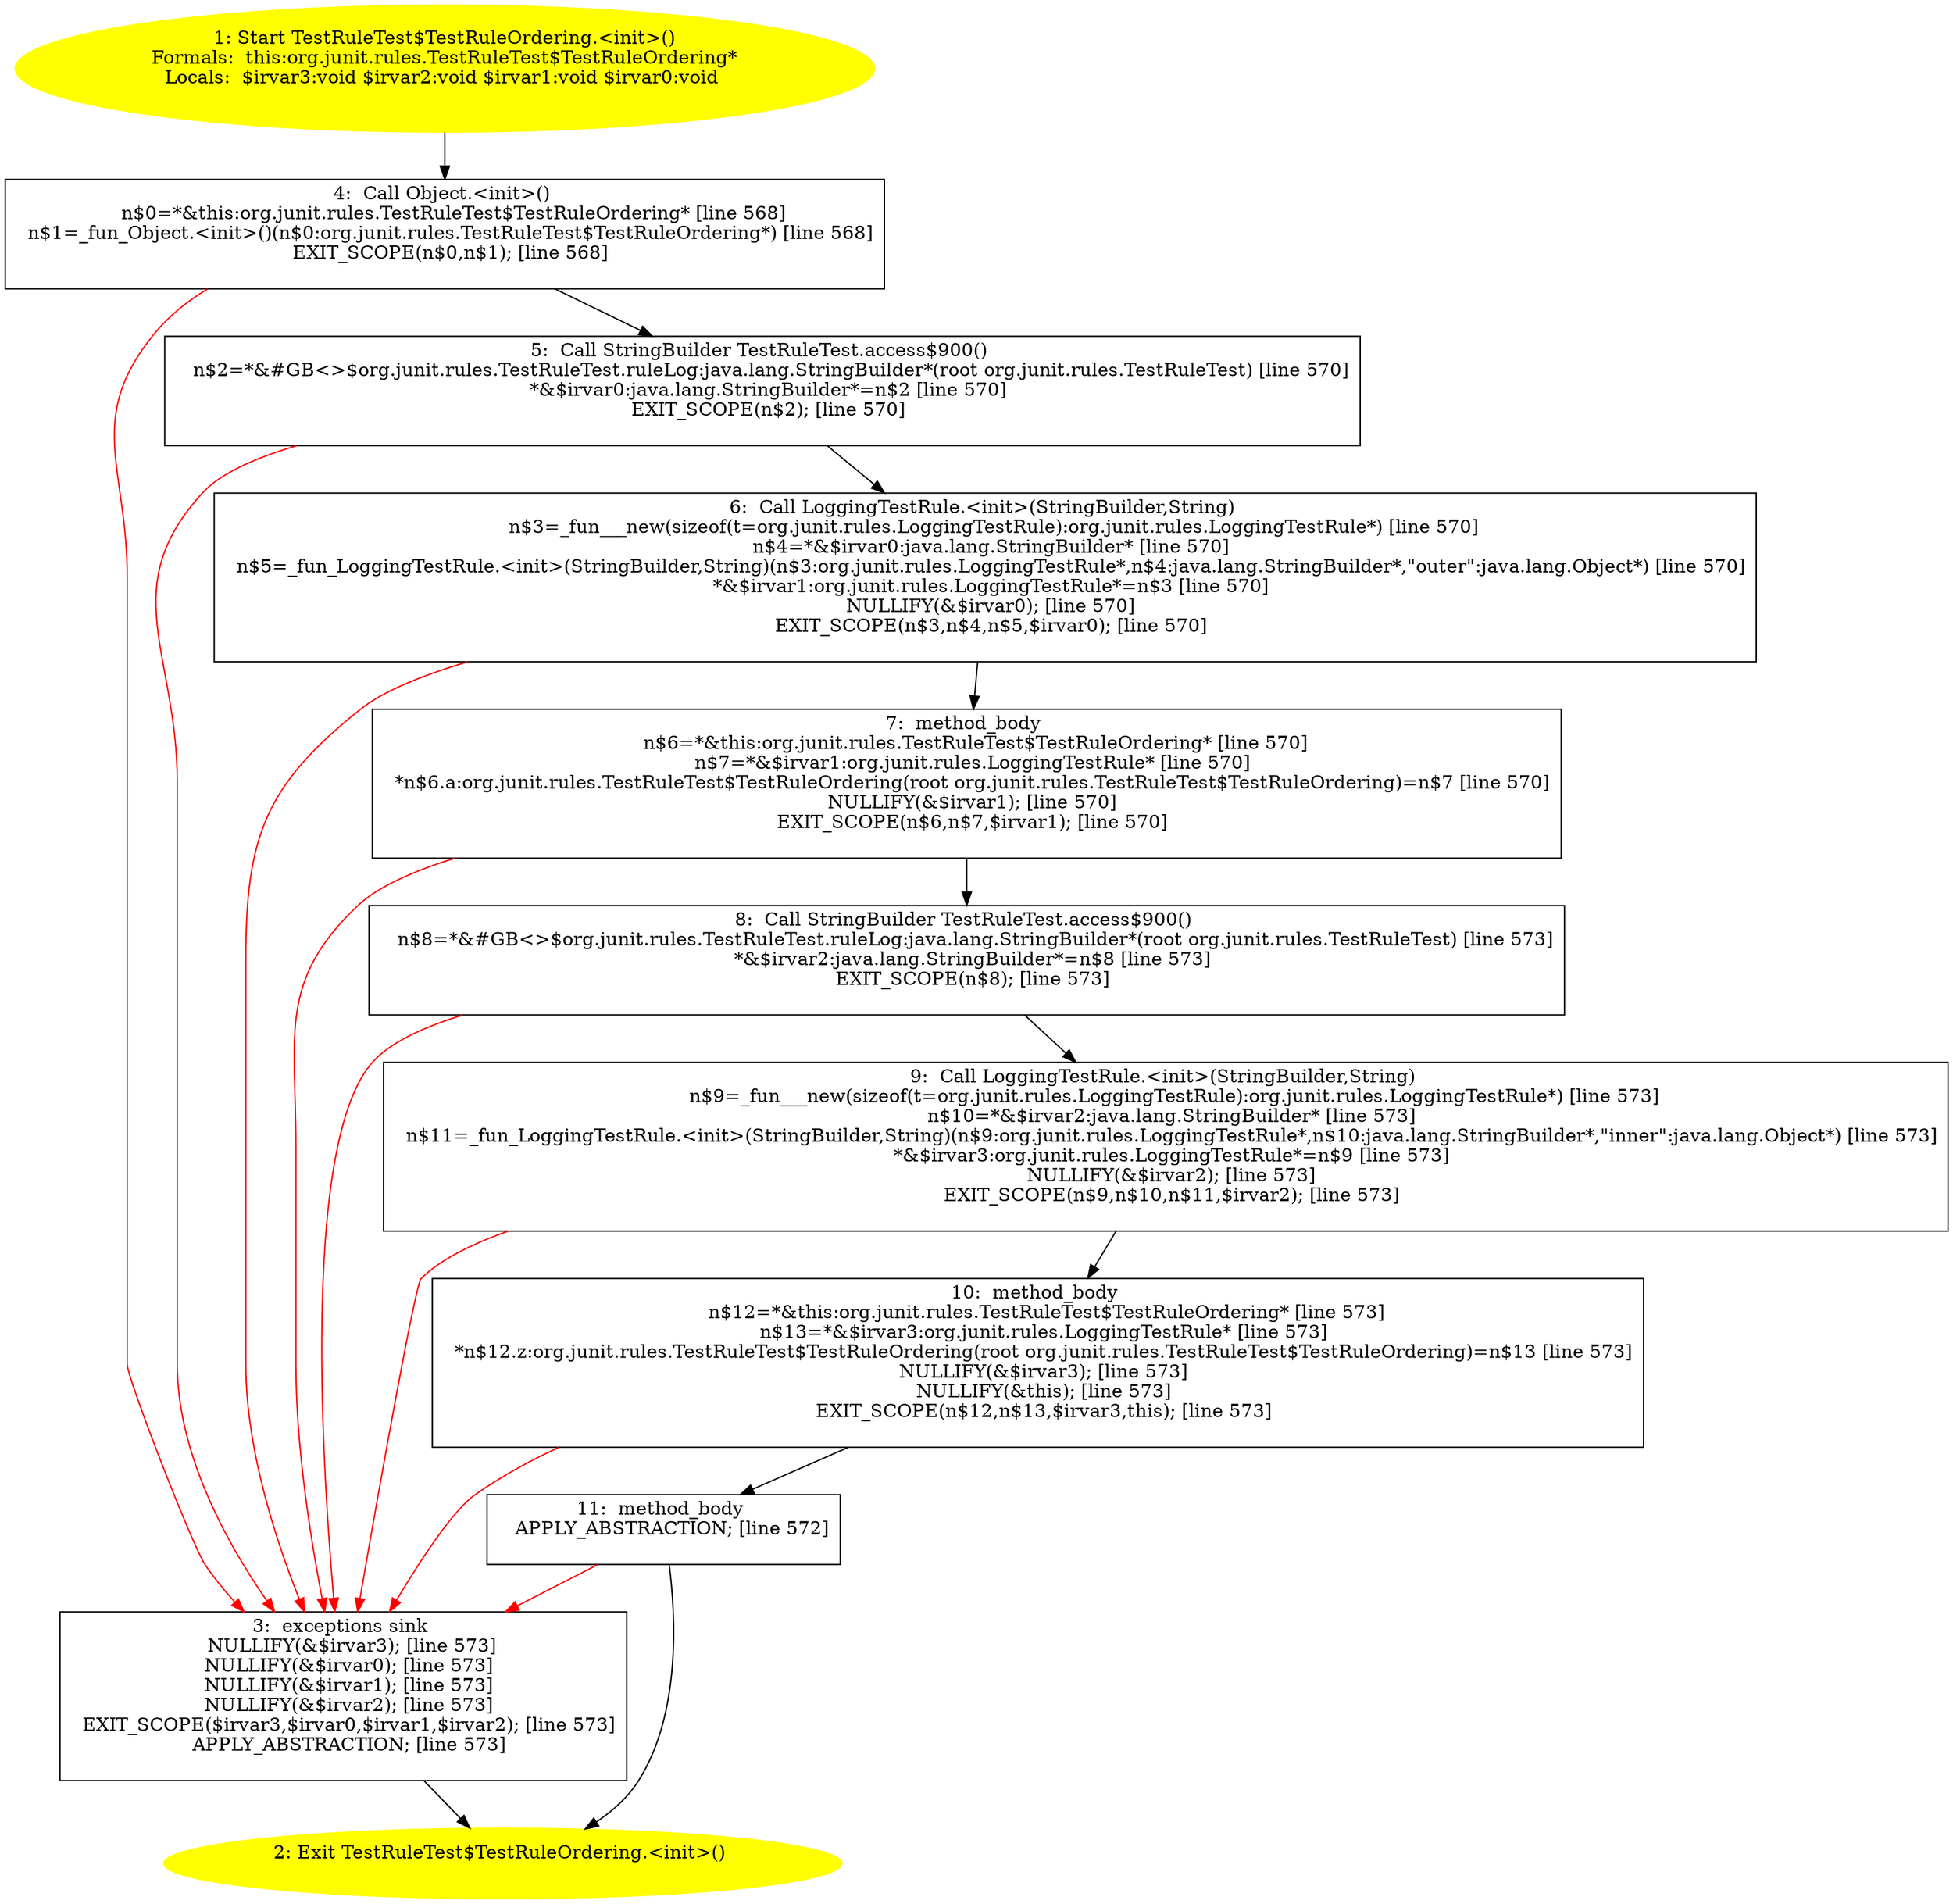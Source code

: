 /* @generated */
digraph cfg {
"org.junit.rules.TestRuleTest$TestRuleOrdering.<init>().a5fe245c93cbf2b58380c87fbe411df5_1" [label="1: Start TestRuleTest$TestRuleOrdering.<init>()\nFormals:  this:org.junit.rules.TestRuleTest$TestRuleOrdering*\nLocals:  $irvar3:void $irvar2:void $irvar1:void $irvar0:void \n  " color=yellow style=filled]
	

	 "org.junit.rules.TestRuleTest$TestRuleOrdering.<init>().a5fe245c93cbf2b58380c87fbe411df5_1" -> "org.junit.rules.TestRuleTest$TestRuleOrdering.<init>().a5fe245c93cbf2b58380c87fbe411df5_4" ;
"org.junit.rules.TestRuleTest$TestRuleOrdering.<init>().a5fe245c93cbf2b58380c87fbe411df5_2" [label="2: Exit TestRuleTest$TestRuleOrdering.<init>() \n  " color=yellow style=filled]
	

"org.junit.rules.TestRuleTest$TestRuleOrdering.<init>().a5fe245c93cbf2b58380c87fbe411df5_3" [label="3:  exceptions sink \n   NULLIFY(&$irvar3); [line 573]\n  NULLIFY(&$irvar0); [line 573]\n  NULLIFY(&$irvar1); [line 573]\n  NULLIFY(&$irvar2); [line 573]\n  EXIT_SCOPE($irvar3,$irvar0,$irvar1,$irvar2); [line 573]\n  APPLY_ABSTRACTION; [line 573]\n " shape="box"]
	

	 "org.junit.rules.TestRuleTest$TestRuleOrdering.<init>().a5fe245c93cbf2b58380c87fbe411df5_3" -> "org.junit.rules.TestRuleTest$TestRuleOrdering.<init>().a5fe245c93cbf2b58380c87fbe411df5_2" ;
"org.junit.rules.TestRuleTest$TestRuleOrdering.<init>().a5fe245c93cbf2b58380c87fbe411df5_4" [label="4:  Call Object.<init>() \n   n$0=*&this:org.junit.rules.TestRuleTest$TestRuleOrdering* [line 568]\n  n$1=_fun_Object.<init>()(n$0:org.junit.rules.TestRuleTest$TestRuleOrdering*) [line 568]\n  EXIT_SCOPE(n$0,n$1); [line 568]\n " shape="box"]
	

	 "org.junit.rules.TestRuleTest$TestRuleOrdering.<init>().a5fe245c93cbf2b58380c87fbe411df5_4" -> "org.junit.rules.TestRuleTest$TestRuleOrdering.<init>().a5fe245c93cbf2b58380c87fbe411df5_5" ;
	 "org.junit.rules.TestRuleTest$TestRuleOrdering.<init>().a5fe245c93cbf2b58380c87fbe411df5_4" -> "org.junit.rules.TestRuleTest$TestRuleOrdering.<init>().a5fe245c93cbf2b58380c87fbe411df5_3" [color="red" ];
"org.junit.rules.TestRuleTest$TestRuleOrdering.<init>().a5fe245c93cbf2b58380c87fbe411df5_5" [label="5:  Call StringBuilder TestRuleTest.access$900() \n   n$2=*&#GB<>$org.junit.rules.TestRuleTest.ruleLog:java.lang.StringBuilder*(root org.junit.rules.TestRuleTest) [line 570]\n  *&$irvar0:java.lang.StringBuilder*=n$2 [line 570]\n  EXIT_SCOPE(n$2); [line 570]\n " shape="box"]
	

	 "org.junit.rules.TestRuleTest$TestRuleOrdering.<init>().a5fe245c93cbf2b58380c87fbe411df5_5" -> "org.junit.rules.TestRuleTest$TestRuleOrdering.<init>().a5fe245c93cbf2b58380c87fbe411df5_6" ;
	 "org.junit.rules.TestRuleTest$TestRuleOrdering.<init>().a5fe245c93cbf2b58380c87fbe411df5_5" -> "org.junit.rules.TestRuleTest$TestRuleOrdering.<init>().a5fe245c93cbf2b58380c87fbe411df5_3" [color="red" ];
"org.junit.rules.TestRuleTest$TestRuleOrdering.<init>().a5fe245c93cbf2b58380c87fbe411df5_6" [label="6:  Call LoggingTestRule.<init>(StringBuilder,String) \n   n$3=_fun___new(sizeof(t=org.junit.rules.LoggingTestRule):org.junit.rules.LoggingTestRule*) [line 570]\n  n$4=*&$irvar0:java.lang.StringBuilder* [line 570]\n  n$5=_fun_LoggingTestRule.<init>(StringBuilder,String)(n$3:org.junit.rules.LoggingTestRule*,n$4:java.lang.StringBuilder*,\"outer\":java.lang.Object*) [line 570]\n  *&$irvar1:org.junit.rules.LoggingTestRule*=n$3 [line 570]\n  NULLIFY(&$irvar0); [line 570]\n  EXIT_SCOPE(n$3,n$4,n$5,$irvar0); [line 570]\n " shape="box"]
	

	 "org.junit.rules.TestRuleTest$TestRuleOrdering.<init>().a5fe245c93cbf2b58380c87fbe411df5_6" -> "org.junit.rules.TestRuleTest$TestRuleOrdering.<init>().a5fe245c93cbf2b58380c87fbe411df5_7" ;
	 "org.junit.rules.TestRuleTest$TestRuleOrdering.<init>().a5fe245c93cbf2b58380c87fbe411df5_6" -> "org.junit.rules.TestRuleTest$TestRuleOrdering.<init>().a5fe245c93cbf2b58380c87fbe411df5_3" [color="red" ];
"org.junit.rules.TestRuleTest$TestRuleOrdering.<init>().a5fe245c93cbf2b58380c87fbe411df5_7" [label="7:  method_body \n   n$6=*&this:org.junit.rules.TestRuleTest$TestRuleOrdering* [line 570]\n  n$7=*&$irvar1:org.junit.rules.LoggingTestRule* [line 570]\n  *n$6.a:org.junit.rules.TestRuleTest$TestRuleOrdering(root org.junit.rules.TestRuleTest$TestRuleOrdering)=n$7 [line 570]\n  NULLIFY(&$irvar1); [line 570]\n  EXIT_SCOPE(n$6,n$7,$irvar1); [line 570]\n " shape="box"]
	

	 "org.junit.rules.TestRuleTest$TestRuleOrdering.<init>().a5fe245c93cbf2b58380c87fbe411df5_7" -> "org.junit.rules.TestRuleTest$TestRuleOrdering.<init>().a5fe245c93cbf2b58380c87fbe411df5_8" ;
	 "org.junit.rules.TestRuleTest$TestRuleOrdering.<init>().a5fe245c93cbf2b58380c87fbe411df5_7" -> "org.junit.rules.TestRuleTest$TestRuleOrdering.<init>().a5fe245c93cbf2b58380c87fbe411df5_3" [color="red" ];
"org.junit.rules.TestRuleTest$TestRuleOrdering.<init>().a5fe245c93cbf2b58380c87fbe411df5_8" [label="8:  Call StringBuilder TestRuleTest.access$900() \n   n$8=*&#GB<>$org.junit.rules.TestRuleTest.ruleLog:java.lang.StringBuilder*(root org.junit.rules.TestRuleTest) [line 573]\n  *&$irvar2:java.lang.StringBuilder*=n$8 [line 573]\n  EXIT_SCOPE(n$8); [line 573]\n " shape="box"]
	

	 "org.junit.rules.TestRuleTest$TestRuleOrdering.<init>().a5fe245c93cbf2b58380c87fbe411df5_8" -> "org.junit.rules.TestRuleTest$TestRuleOrdering.<init>().a5fe245c93cbf2b58380c87fbe411df5_9" ;
	 "org.junit.rules.TestRuleTest$TestRuleOrdering.<init>().a5fe245c93cbf2b58380c87fbe411df5_8" -> "org.junit.rules.TestRuleTest$TestRuleOrdering.<init>().a5fe245c93cbf2b58380c87fbe411df5_3" [color="red" ];
"org.junit.rules.TestRuleTest$TestRuleOrdering.<init>().a5fe245c93cbf2b58380c87fbe411df5_9" [label="9:  Call LoggingTestRule.<init>(StringBuilder,String) \n   n$9=_fun___new(sizeof(t=org.junit.rules.LoggingTestRule):org.junit.rules.LoggingTestRule*) [line 573]\n  n$10=*&$irvar2:java.lang.StringBuilder* [line 573]\n  n$11=_fun_LoggingTestRule.<init>(StringBuilder,String)(n$9:org.junit.rules.LoggingTestRule*,n$10:java.lang.StringBuilder*,\"inner\":java.lang.Object*) [line 573]\n  *&$irvar3:org.junit.rules.LoggingTestRule*=n$9 [line 573]\n  NULLIFY(&$irvar2); [line 573]\n  EXIT_SCOPE(n$9,n$10,n$11,$irvar2); [line 573]\n " shape="box"]
	

	 "org.junit.rules.TestRuleTest$TestRuleOrdering.<init>().a5fe245c93cbf2b58380c87fbe411df5_9" -> "org.junit.rules.TestRuleTest$TestRuleOrdering.<init>().a5fe245c93cbf2b58380c87fbe411df5_10" ;
	 "org.junit.rules.TestRuleTest$TestRuleOrdering.<init>().a5fe245c93cbf2b58380c87fbe411df5_9" -> "org.junit.rules.TestRuleTest$TestRuleOrdering.<init>().a5fe245c93cbf2b58380c87fbe411df5_3" [color="red" ];
"org.junit.rules.TestRuleTest$TestRuleOrdering.<init>().a5fe245c93cbf2b58380c87fbe411df5_10" [label="10:  method_body \n   n$12=*&this:org.junit.rules.TestRuleTest$TestRuleOrdering* [line 573]\n  n$13=*&$irvar3:org.junit.rules.LoggingTestRule* [line 573]\n  *n$12.z:org.junit.rules.TestRuleTest$TestRuleOrdering(root org.junit.rules.TestRuleTest$TestRuleOrdering)=n$13 [line 573]\n  NULLIFY(&$irvar3); [line 573]\n  NULLIFY(&this); [line 573]\n  EXIT_SCOPE(n$12,n$13,$irvar3,this); [line 573]\n " shape="box"]
	

	 "org.junit.rules.TestRuleTest$TestRuleOrdering.<init>().a5fe245c93cbf2b58380c87fbe411df5_10" -> "org.junit.rules.TestRuleTest$TestRuleOrdering.<init>().a5fe245c93cbf2b58380c87fbe411df5_11" ;
	 "org.junit.rules.TestRuleTest$TestRuleOrdering.<init>().a5fe245c93cbf2b58380c87fbe411df5_10" -> "org.junit.rules.TestRuleTest$TestRuleOrdering.<init>().a5fe245c93cbf2b58380c87fbe411df5_3" [color="red" ];
"org.junit.rules.TestRuleTest$TestRuleOrdering.<init>().a5fe245c93cbf2b58380c87fbe411df5_11" [label="11:  method_body \n   APPLY_ABSTRACTION; [line 572]\n " shape="box"]
	

	 "org.junit.rules.TestRuleTest$TestRuleOrdering.<init>().a5fe245c93cbf2b58380c87fbe411df5_11" -> "org.junit.rules.TestRuleTest$TestRuleOrdering.<init>().a5fe245c93cbf2b58380c87fbe411df5_2" ;
	 "org.junit.rules.TestRuleTest$TestRuleOrdering.<init>().a5fe245c93cbf2b58380c87fbe411df5_11" -> "org.junit.rules.TestRuleTest$TestRuleOrdering.<init>().a5fe245c93cbf2b58380c87fbe411df5_3" [color="red" ];
}
